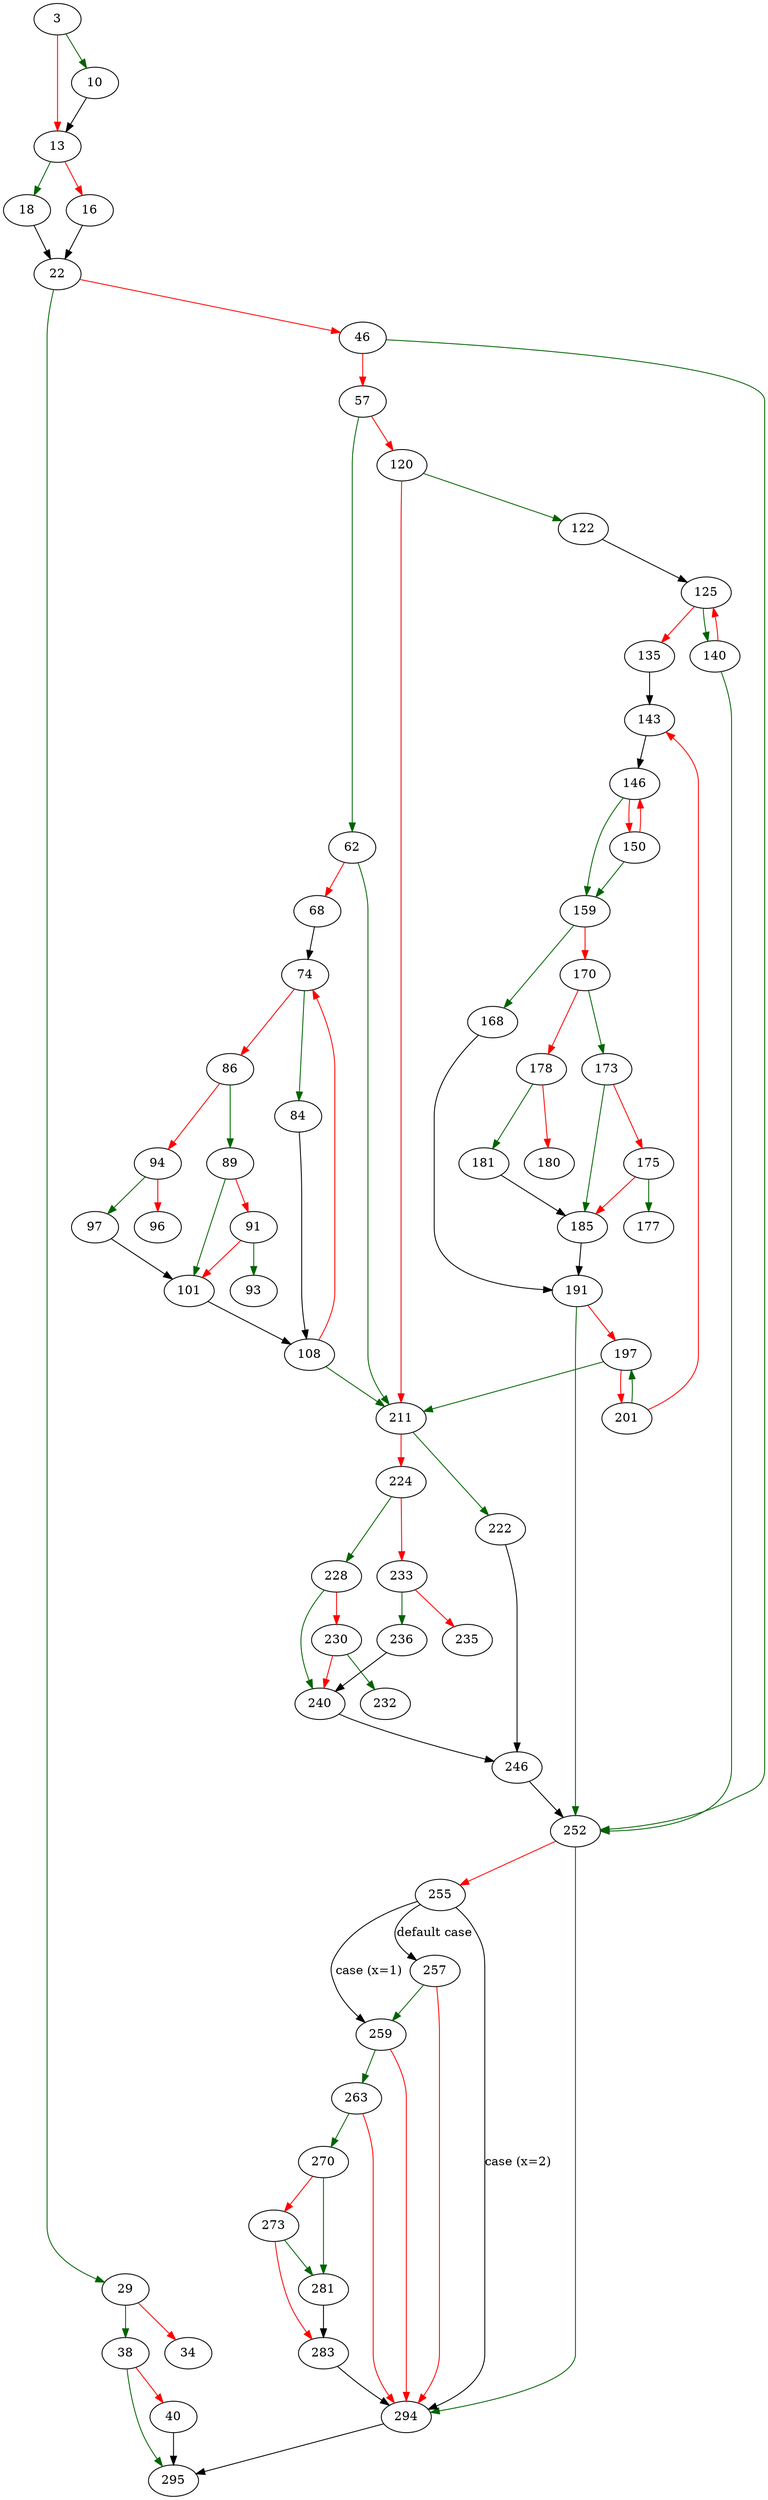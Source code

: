 strict digraph "get_line" {
	// Node definitions.
	3 [entry=true];
	10;
	13;
	18;
	16;
	22;
	29;
	46;
	38;
	34;
	295;
	40;
	252;
	57;
	62;
	120;
	211;
	68;
	74;
	84;
	86;
	108;
	89;
	94;
	101;
	91;
	93;
	97;
	96;
	122;
	125;
	140;
	135;
	143;
	146;
	159;
	150;
	168;
	170;
	191;
	173;
	178;
	185;
	175;
	177;
	181;
	180;
	197;
	201;
	222;
	224;
	246;
	228;
	233;
	240;
	230;
	232;
	236;
	235;
	294;
	255;
	259;
	257;
	263;
	270;
	281;
	273;
	283;

	// Edge definitions.
	3 -> 10 [
		color=darkgreen
		cond=true
	];
	3 -> 13 [
		color=red
		cond=false
	];
	10 -> 13;
	13 -> 18 [
		color=darkgreen
		cond=true
	];
	13 -> 16 [
		color=red
		cond=false
	];
	18 -> 22;
	16 -> 22;
	22 -> 29 [
		color=darkgreen
		cond=true
	];
	22 -> 46 [
		color=red
		cond=false
	];
	29 -> 38 [
		color=darkgreen
		cond=true
	];
	29 -> 34 [
		color=red
		cond=false
	];
	46 -> 252 [
		color=darkgreen
		cond=true
	];
	46 -> 57 [
		color=red
		cond=false
	];
	38 -> 295 [
		color=darkgreen
		cond=true
	];
	38 -> 40 [
		color=red
		cond=false
	];
	40 -> 295;
	252 -> 294 [
		color=darkgreen
		cond=true
	];
	252 -> 255 [
		color=red
		cond=false
	];
	57 -> 62 [
		color=darkgreen
		cond=true
	];
	57 -> 120 [
		color=red
		cond=false
	];
	62 -> 211 [
		color=darkgreen
		cond=true
	];
	62 -> 68 [
		color=red
		cond=false
	];
	120 -> 211 [
		color=red
		cond=false
	];
	120 -> 122 [
		color=darkgreen
		cond=true
	];
	211 -> 222 [
		color=darkgreen
		cond=true
	];
	211 -> 224 [
		color=red
		cond=false
	];
	68 -> 74;
	74 -> 84 [
		color=darkgreen
		cond=true
	];
	74 -> 86 [
		color=red
		cond=false
	];
	84 -> 108;
	86 -> 89 [
		color=darkgreen
		cond=true
	];
	86 -> 94 [
		color=red
		cond=false
	];
	108 -> 211 [
		color=darkgreen
		cond=true
	];
	108 -> 74 [
		color=red
		cond=false
	];
	89 -> 101 [
		color=darkgreen
		cond=true
	];
	89 -> 91 [
		color=red
		cond=false
	];
	94 -> 97 [
		color=darkgreen
		cond=true
	];
	94 -> 96 [
		color=red
		cond=false
	];
	101 -> 108;
	91 -> 101 [
		color=red
		cond=false
	];
	91 -> 93 [
		color=darkgreen
		cond=true
	];
	97 -> 101;
	122 -> 125;
	125 -> 140 [
		color=darkgreen
		cond=true
	];
	125 -> 135 [
		color=red
		cond=false
	];
	140 -> 252 [
		color=darkgreen
		cond=true
	];
	140 -> 125 [
		color=red
		cond=false
	];
	135 -> 143;
	143 -> 146;
	146 -> 159 [
		color=darkgreen
		cond=true
	];
	146 -> 150 [
		color=red
		cond=false
	];
	159 -> 168 [
		color=darkgreen
		cond=true
	];
	159 -> 170 [
		color=red
		cond=false
	];
	150 -> 146 [
		color=red
		cond=false
	];
	150 -> 159 [
		color=darkgreen
		cond=true
	];
	168 -> 191;
	170 -> 173 [
		color=darkgreen
		cond=true
	];
	170 -> 178 [
		color=red
		cond=false
	];
	191 -> 252 [
		color=darkgreen
		cond=true
	];
	191 -> 197 [
		color=red
		cond=false
	];
	173 -> 185 [
		color=darkgreen
		cond=true
	];
	173 -> 175 [
		color=red
		cond=false
	];
	178 -> 181 [
		color=darkgreen
		cond=true
	];
	178 -> 180 [
		color=red
		cond=false
	];
	185 -> 191;
	175 -> 185 [
		color=red
		cond=false
	];
	175 -> 177 [
		color=darkgreen
		cond=true
	];
	181 -> 185;
	197 -> 211 [
		color=darkgreen
		cond=true
	];
	197 -> 201 [
		color=red
		cond=false
	];
	201 -> 143 [
		color=red
		cond=false
	];
	201 -> 197 [
		color=darkgreen
		cond=true
	];
	222 -> 246;
	224 -> 228 [
		color=darkgreen
		cond=true
	];
	224 -> 233 [
		color=red
		cond=false
	];
	246 -> 252;
	228 -> 240 [
		color=darkgreen
		cond=true
	];
	228 -> 230 [
		color=red
		cond=false
	];
	233 -> 236 [
		color=darkgreen
		cond=true
	];
	233 -> 235 [
		color=red
		cond=false
	];
	240 -> 246;
	230 -> 240 [
		color=red
		cond=false
	];
	230 -> 232 [
		color=darkgreen
		cond=true
	];
	236 -> 240;
	294 -> 295;
	255 -> 294 [
		cond="case (x=2)"
		label="case (x=2)"
	];
	255 -> 259 [
		cond="case (x=1)"
		label="case (x=1)"
	];
	255 -> 257 [
		cond="default case"
		label="default case"
	];
	259 -> 294 [
		color=red
		cond=false
	];
	259 -> 263 [
		color=darkgreen
		cond=true
	];
	257 -> 294 [
		color=red
		cond=false
	];
	257 -> 259 [
		color=darkgreen
		cond=true
	];
	263 -> 294 [
		color=red
		cond=false
	];
	263 -> 270 [
		color=darkgreen
		cond=true
	];
	270 -> 281 [
		color=darkgreen
		cond=true
	];
	270 -> 273 [
		color=red
		cond=false
	];
	281 -> 283;
	273 -> 281 [
		color=darkgreen
		cond=true
	];
	273 -> 283 [
		color=red
		cond=false
	];
	283 -> 294;
}